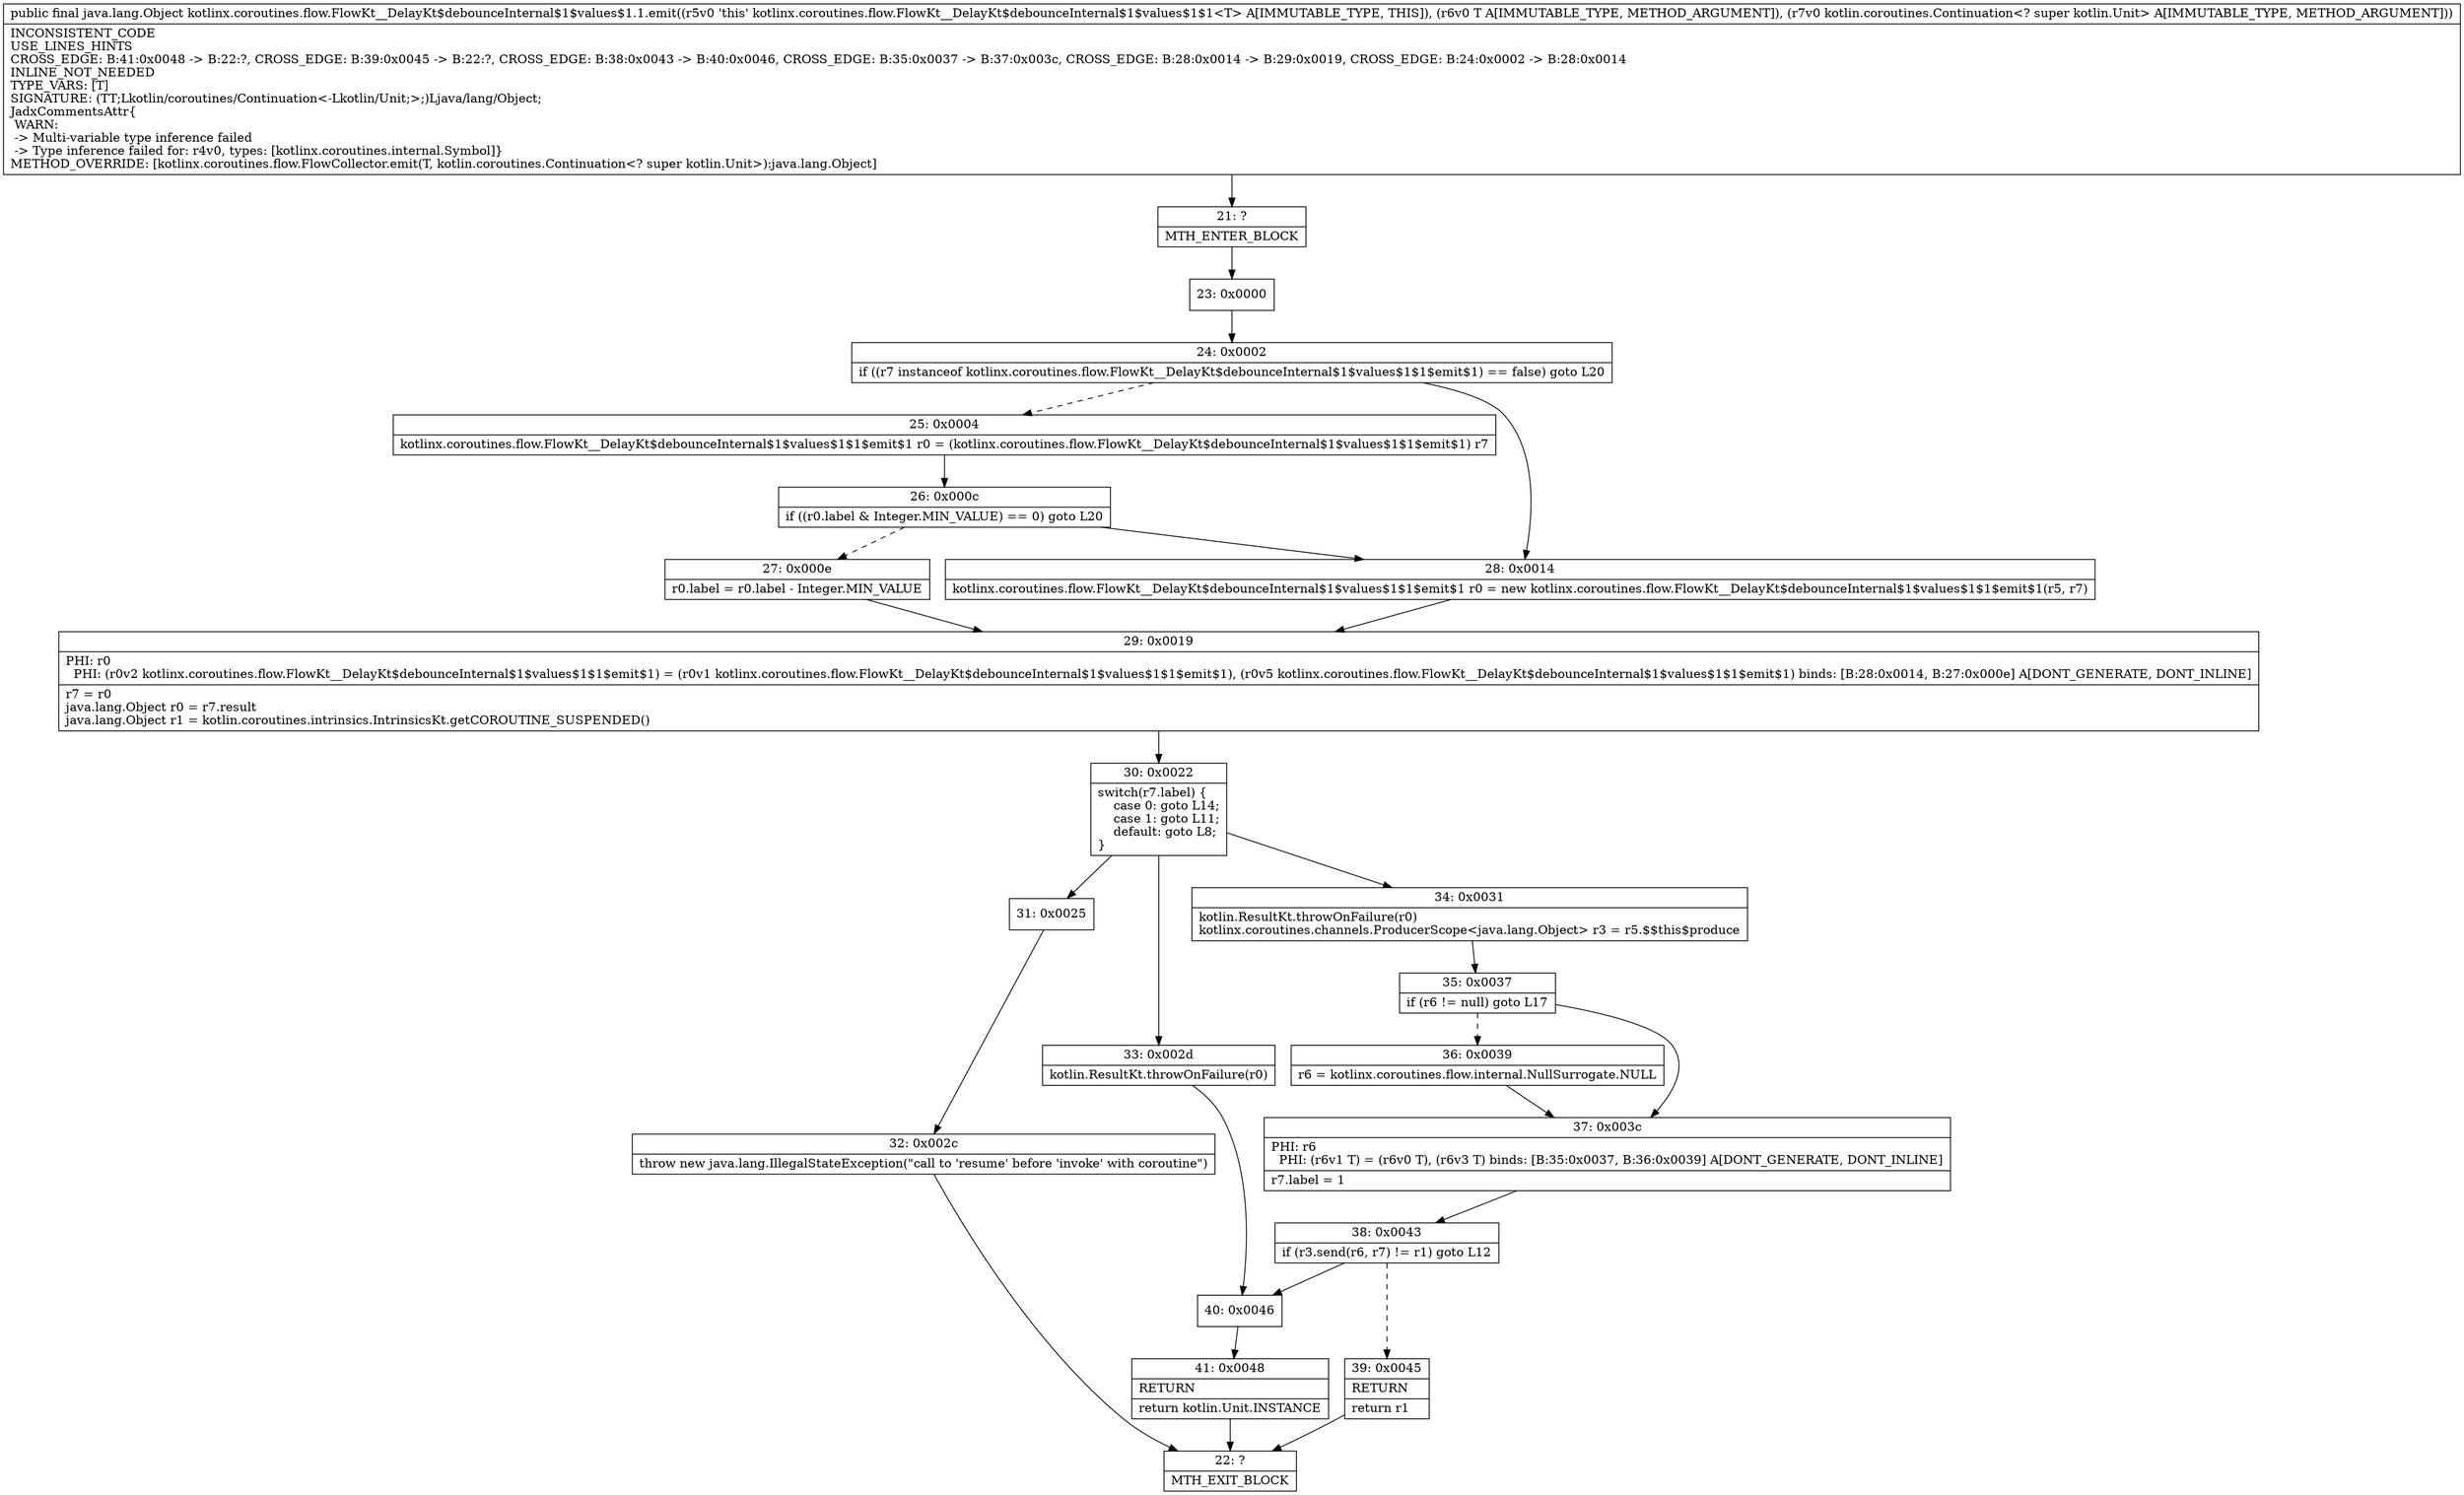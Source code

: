 digraph "CFG forkotlinx.coroutines.flow.FlowKt__DelayKt$debounceInternal$1$values$1.1.emit(Ljava\/lang\/Object;Lkotlin\/coroutines\/Continuation;)Ljava\/lang\/Object;" {
Node_21 [shape=record,label="{21\:\ ?|MTH_ENTER_BLOCK\l}"];
Node_23 [shape=record,label="{23\:\ 0x0000}"];
Node_24 [shape=record,label="{24\:\ 0x0002|if ((r7 instanceof kotlinx.coroutines.flow.FlowKt__DelayKt$debounceInternal$1$values$1$1$emit$1) == false) goto L20\l}"];
Node_25 [shape=record,label="{25\:\ 0x0004|kotlinx.coroutines.flow.FlowKt__DelayKt$debounceInternal$1$values$1$1$emit$1 r0 = (kotlinx.coroutines.flow.FlowKt__DelayKt$debounceInternal$1$values$1$1$emit$1) r7\l}"];
Node_26 [shape=record,label="{26\:\ 0x000c|if ((r0.label & Integer.MIN_VALUE) == 0) goto L20\l}"];
Node_27 [shape=record,label="{27\:\ 0x000e|r0.label = r0.label \- Integer.MIN_VALUE\l}"];
Node_29 [shape=record,label="{29\:\ 0x0019|PHI: r0 \l  PHI: (r0v2 kotlinx.coroutines.flow.FlowKt__DelayKt$debounceInternal$1$values$1$1$emit$1) = (r0v1 kotlinx.coroutines.flow.FlowKt__DelayKt$debounceInternal$1$values$1$1$emit$1), (r0v5 kotlinx.coroutines.flow.FlowKt__DelayKt$debounceInternal$1$values$1$1$emit$1) binds: [B:28:0x0014, B:27:0x000e] A[DONT_GENERATE, DONT_INLINE]\l|r7 = r0\ljava.lang.Object r0 = r7.result\ljava.lang.Object r1 = kotlin.coroutines.intrinsics.IntrinsicsKt.getCOROUTINE_SUSPENDED()\l}"];
Node_30 [shape=record,label="{30\:\ 0x0022|switch(r7.label) \{\l    case 0: goto L14;\l    case 1: goto L11;\l    default: goto L8;\l\}\l}"];
Node_31 [shape=record,label="{31\:\ 0x0025}"];
Node_32 [shape=record,label="{32\:\ 0x002c|throw new java.lang.IllegalStateException(\"call to 'resume' before 'invoke' with coroutine\")\l}"];
Node_22 [shape=record,label="{22\:\ ?|MTH_EXIT_BLOCK\l}"];
Node_33 [shape=record,label="{33\:\ 0x002d|kotlin.ResultKt.throwOnFailure(r0)\l}"];
Node_40 [shape=record,label="{40\:\ 0x0046}"];
Node_41 [shape=record,label="{41\:\ 0x0048|RETURN\l|return kotlin.Unit.INSTANCE\l}"];
Node_34 [shape=record,label="{34\:\ 0x0031|kotlin.ResultKt.throwOnFailure(r0)\lkotlinx.coroutines.channels.ProducerScope\<java.lang.Object\> r3 = r5.$$this$produce\l}"];
Node_35 [shape=record,label="{35\:\ 0x0037|if (r6 != null) goto L17\l}"];
Node_36 [shape=record,label="{36\:\ 0x0039|r6 = kotlinx.coroutines.flow.internal.NullSurrogate.NULL\l}"];
Node_37 [shape=record,label="{37\:\ 0x003c|PHI: r6 \l  PHI: (r6v1 T) = (r6v0 T), (r6v3 T) binds: [B:35:0x0037, B:36:0x0039] A[DONT_GENERATE, DONT_INLINE]\l|r7.label = 1\l}"];
Node_38 [shape=record,label="{38\:\ 0x0043|if (r3.send(r6, r7) != r1) goto L12\l}"];
Node_39 [shape=record,label="{39\:\ 0x0045|RETURN\l|return r1\l}"];
Node_28 [shape=record,label="{28\:\ 0x0014|kotlinx.coroutines.flow.FlowKt__DelayKt$debounceInternal$1$values$1$1$emit$1 r0 = new kotlinx.coroutines.flow.FlowKt__DelayKt$debounceInternal$1$values$1$1$emit$1(r5, r7)\l}"];
MethodNode[shape=record,label="{public final java.lang.Object kotlinx.coroutines.flow.FlowKt__DelayKt$debounceInternal$1$values$1.1.emit((r5v0 'this' kotlinx.coroutines.flow.FlowKt__DelayKt$debounceInternal$1$values$1$1\<T\> A[IMMUTABLE_TYPE, THIS]), (r6v0 T A[IMMUTABLE_TYPE, METHOD_ARGUMENT]), (r7v0 kotlin.coroutines.Continuation\<? super kotlin.Unit\> A[IMMUTABLE_TYPE, METHOD_ARGUMENT]))  | INCONSISTENT_CODE\lUSE_LINES_HINTS\lCROSS_EDGE: B:41:0x0048 \-\> B:22:?, CROSS_EDGE: B:39:0x0045 \-\> B:22:?, CROSS_EDGE: B:38:0x0043 \-\> B:40:0x0046, CROSS_EDGE: B:35:0x0037 \-\> B:37:0x003c, CROSS_EDGE: B:28:0x0014 \-\> B:29:0x0019, CROSS_EDGE: B:24:0x0002 \-\> B:28:0x0014\lINLINE_NOT_NEEDED\lTYPE_VARS: [T]\lSIGNATURE: (TT;Lkotlin\/coroutines\/Continuation\<\-Lkotlin\/Unit;\>;)Ljava\/lang\/Object;\lJadxCommentsAttr\{\l WARN: \l \-\> Multi\-variable type inference failed\l \-\> Type inference failed for: r4v0, types: [kotlinx.coroutines.internal.Symbol]\}\lMETHOD_OVERRIDE: [kotlinx.coroutines.flow.FlowCollector.emit(T, kotlin.coroutines.Continuation\<? super kotlin.Unit\>):java.lang.Object]\l}"];
MethodNode -> Node_21;Node_21 -> Node_23;
Node_23 -> Node_24;
Node_24 -> Node_25[style=dashed];
Node_24 -> Node_28;
Node_25 -> Node_26;
Node_26 -> Node_27[style=dashed];
Node_26 -> Node_28;
Node_27 -> Node_29;
Node_29 -> Node_30;
Node_30 -> Node_31;
Node_30 -> Node_33;
Node_30 -> Node_34;
Node_31 -> Node_32;
Node_32 -> Node_22;
Node_33 -> Node_40;
Node_40 -> Node_41;
Node_41 -> Node_22;
Node_34 -> Node_35;
Node_35 -> Node_36[style=dashed];
Node_35 -> Node_37;
Node_36 -> Node_37;
Node_37 -> Node_38;
Node_38 -> Node_39[style=dashed];
Node_38 -> Node_40;
Node_39 -> Node_22;
Node_28 -> Node_29;
}

